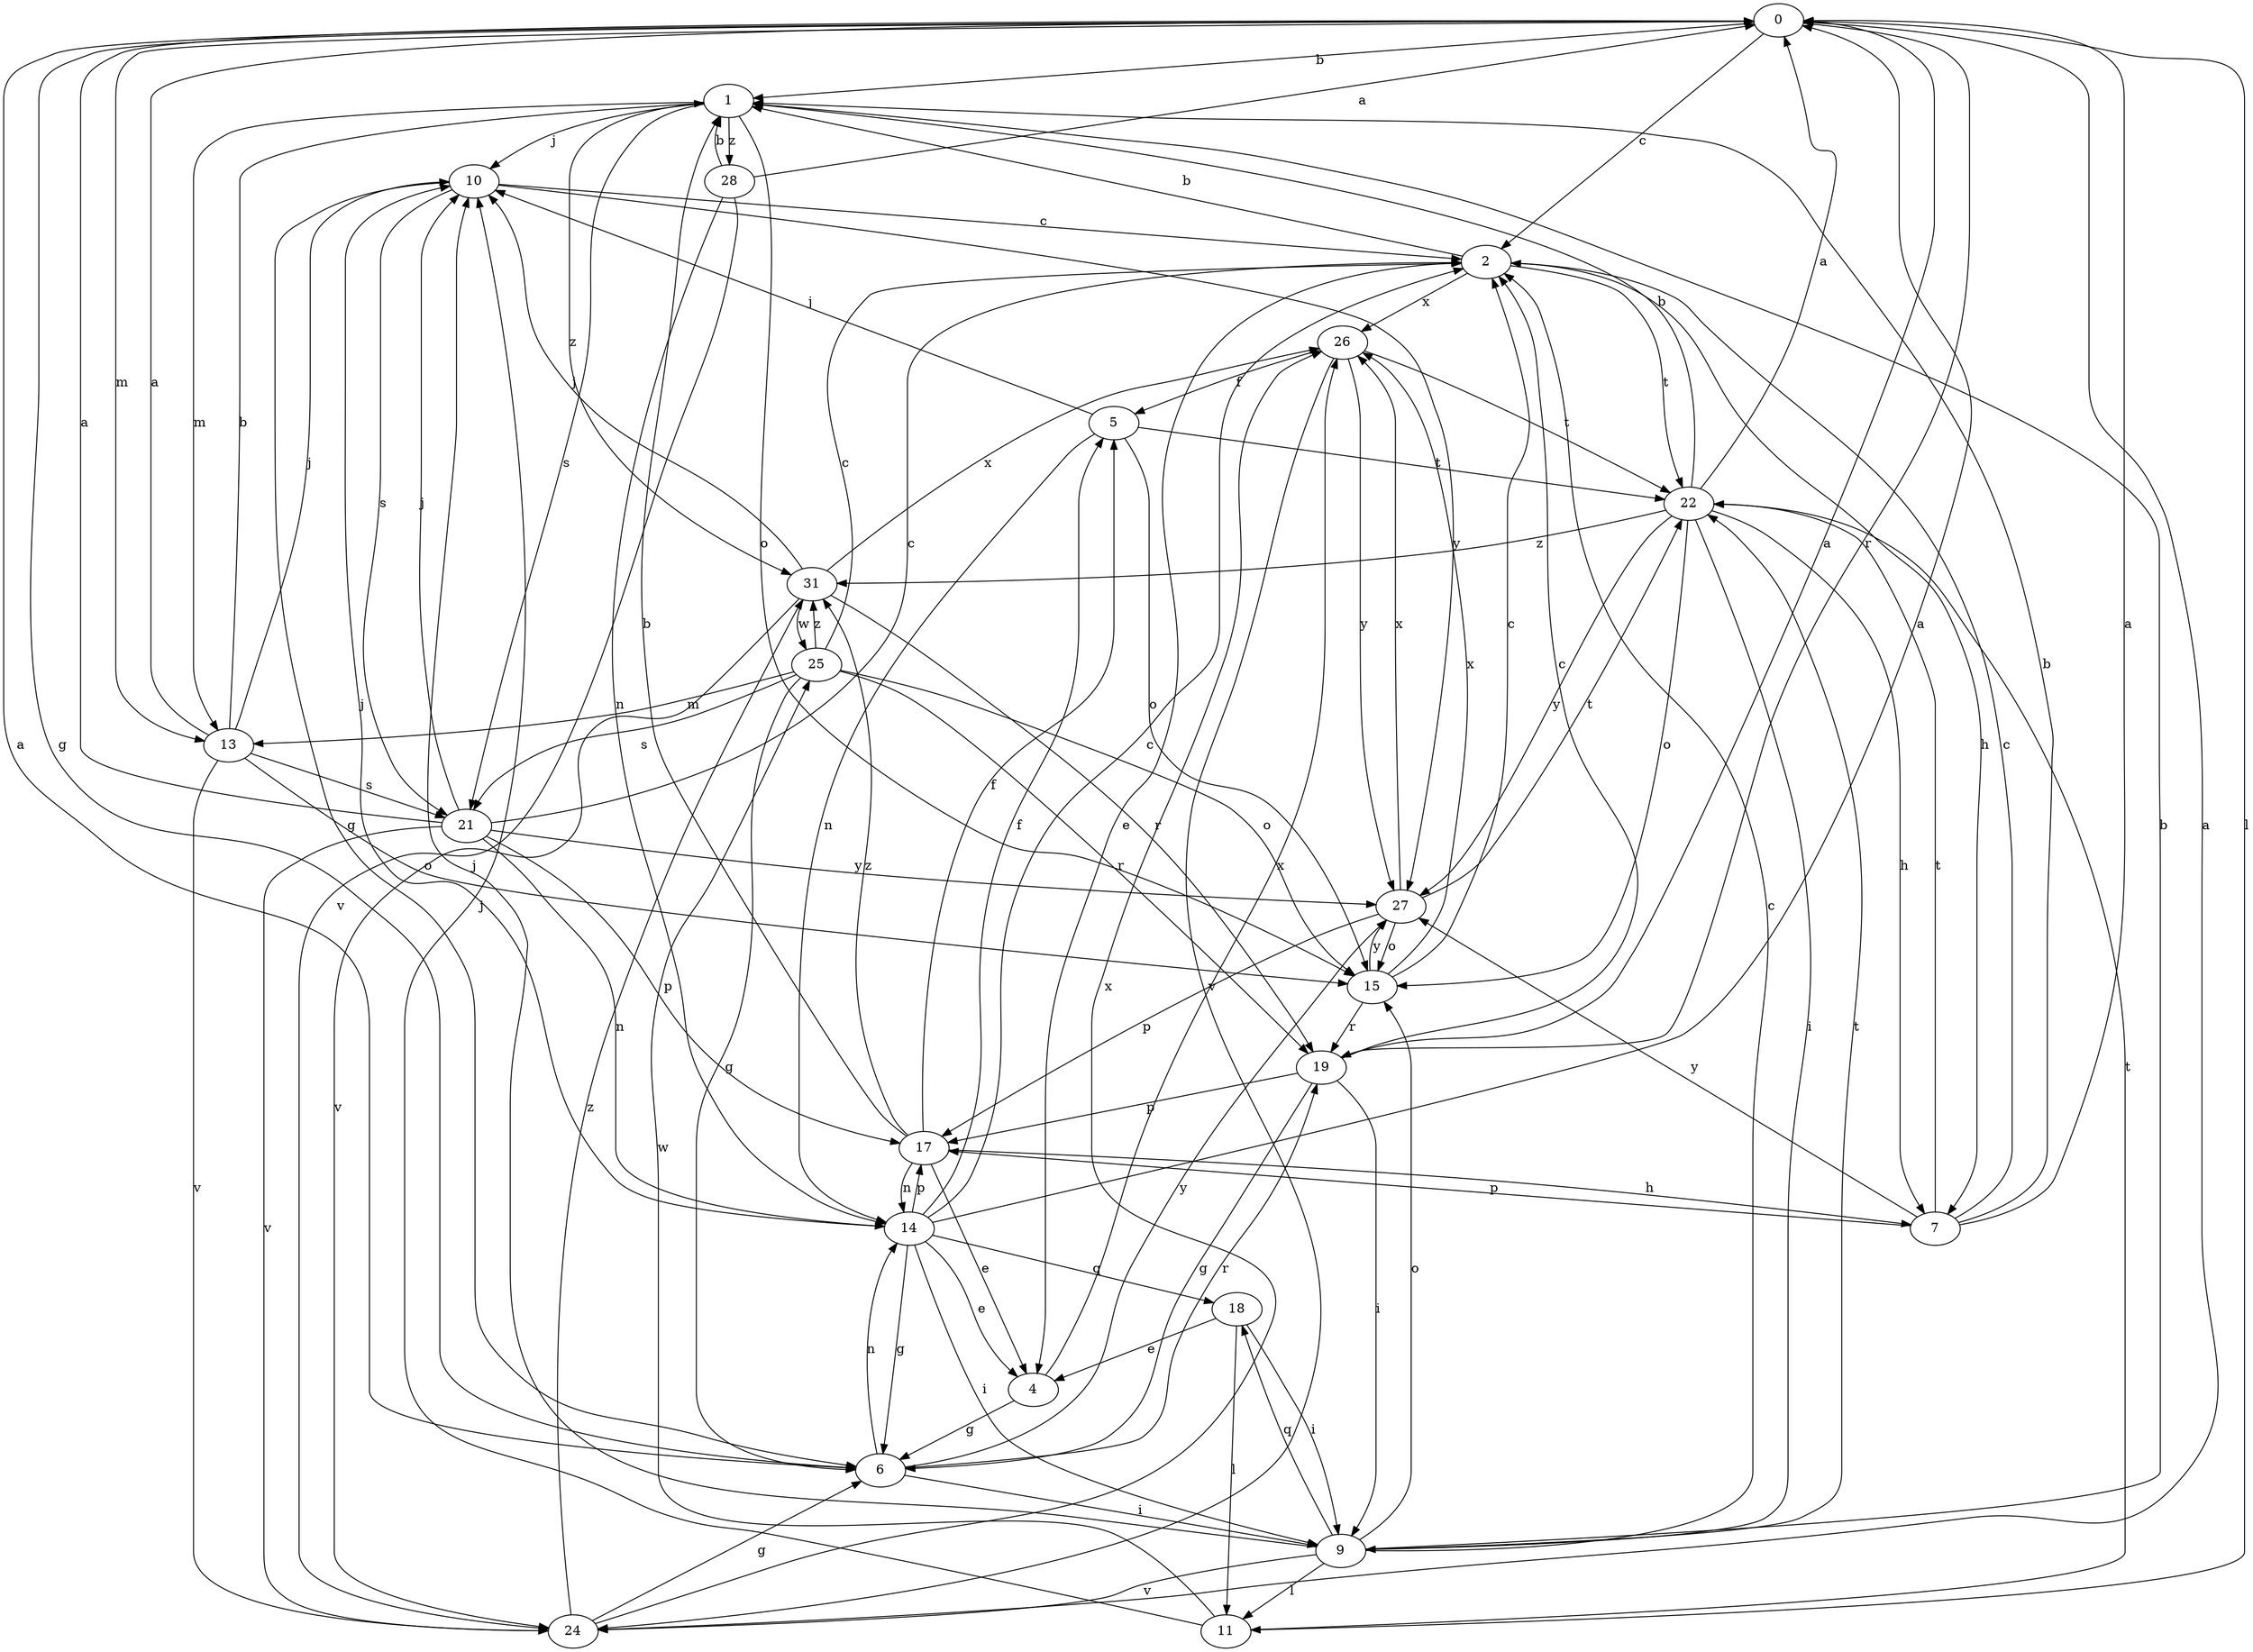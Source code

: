 strict digraph  {
0;
1;
2;
4;
5;
6;
7;
9;
10;
11;
13;
14;
15;
17;
18;
19;
21;
22;
24;
25;
26;
27;
28;
31;
0 -> 1  [label=b];
0 -> 2  [label=c];
0 -> 6  [label=g];
0 -> 11  [label=l];
0 -> 13  [label=m];
0 -> 19  [label=r];
1 -> 10  [label=j];
1 -> 13  [label=m];
1 -> 15  [label=o];
1 -> 21  [label=s];
1 -> 28  [label=z];
1 -> 31  [label=z];
2 -> 1  [label=b];
2 -> 4  [label=e];
2 -> 7  [label=h];
2 -> 22  [label=t];
2 -> 26  [label=x];
4 -> 6  [label=g];
4 -> 26  [label=x];
5 -> 10  [label=j];
5 -> 14  [label=n];
5 -> 15  [label=o];
5 -> 22  [label=t];
6 -> 0  [label=a];
6 -> 9  [label=i];
6 -> 14  [label=n];
6 -> 19  [label=r];
6 -> 27  [label=y];
7 -> 0  [label=a];
7 -> 1  [label=b];
7 -> 2  [label=c];
7 -> 17  [label=p];
7 -> 22  [label=t];
7 -> 27  [label=y];
9 -> 1  [label=b];
9 -> 2  [label=c];
9 -> 10  [label=j];
9 -> 11  [label=l];
9 -> 15  [label=o];
9 -> 18  [label=q];
9 -> 22  [label=t];
9 -> 24  [label=v];
10 -> 2  [label=c];
10 -> 6  [label=g];
10 -> 21  [label=s];
10 -> 27  [label=y];
11 -> 10  [label=j];
11 -> 22  [label=t];
11 -> 25  [label=w];
13 -> 0  [label=a];
13 -> 1  [label=b];
13 -> 10  [label=j];
13 -> 15  [label=o];
13 -> 21  [label=s];
13 -> 24  [label=v];
14 -> 0  [label=a];
14 -> 2  [label=c];
14 -> 4  [label=e];
14 -> 5  [label=f];
14 -> 6  [label=g];
14 -> 9  [label=i];
14 -> 10  [label=j];
14 -> 17  [label=p];
14 -> 18  [label=q];
15 -> 2  [label=c];
15 -> 19  [label=r];
15 -> 26  [label=x];
15 -> 27  [label=y];
17 -> 1  [label=b];
17 -> 4  [label=e];
17 -> 5  [label=f];
17 -> 7  [label=h];
17 -> 14  [label=n];
17 -> 31  [label=z];
18 -> 4  [label=e];
18 -> 9  [label=i];
18 -> 11  [label=l];
19 -> 0  [label=a];
19 -> 2  [label=c];
19 -> 6  [label=g];
19 -> 9  [label=i];
19 -> 17  [label=p];
21 -> 0  [label=a];
21 -> 2  [label=c];
21 -> 10  [label=j];
21 -> 14  [label=n];
21 -> 17  [label=p];
21 -> 24  [label=v];
21 -> 27  [label=y];
22 -> 0  [label=a];
22 -> 1  [label=b];
22 -> 7  [label=h];
22 -> 9  [label=i];
22 -> 15  [label=o];
22 -> 27  [label=y];
22 -> 31  [label=z];
24 -> 0  [label=a];
24 -> 6  [label=g];
24 -> 26  [label=x];
24 -> 31  [label=z];
25 -> 2  [label=c];
25 -> 6  [label=g];
25 -> 13  [label=m];
25 -> 15  [label=o];
25 -> 19  [label=r];
25 -> 21  [label=s];
25 -> 31  [label=z];
26 -> 5  [label=f];
26 -> 22  [label=t];
26 -> 24  [label=v];
26 -> 27  [label=y];
27 -> 15  [label=o];
27 -> 17  [label=p];
27 -> 22  [label=t];
27 -> 26  [label=x];
28 -> 0  [label=a];
28 -> 1  [label=b];
28 -> 14  [label=n];
28 -> 24  [label=v];
31 -> 10  [label=j];
31 -> 19  [label=r];
31 -> 24  [label=v];
31 -> 25  [label=w];
31 -> 26  [label=x];
}
